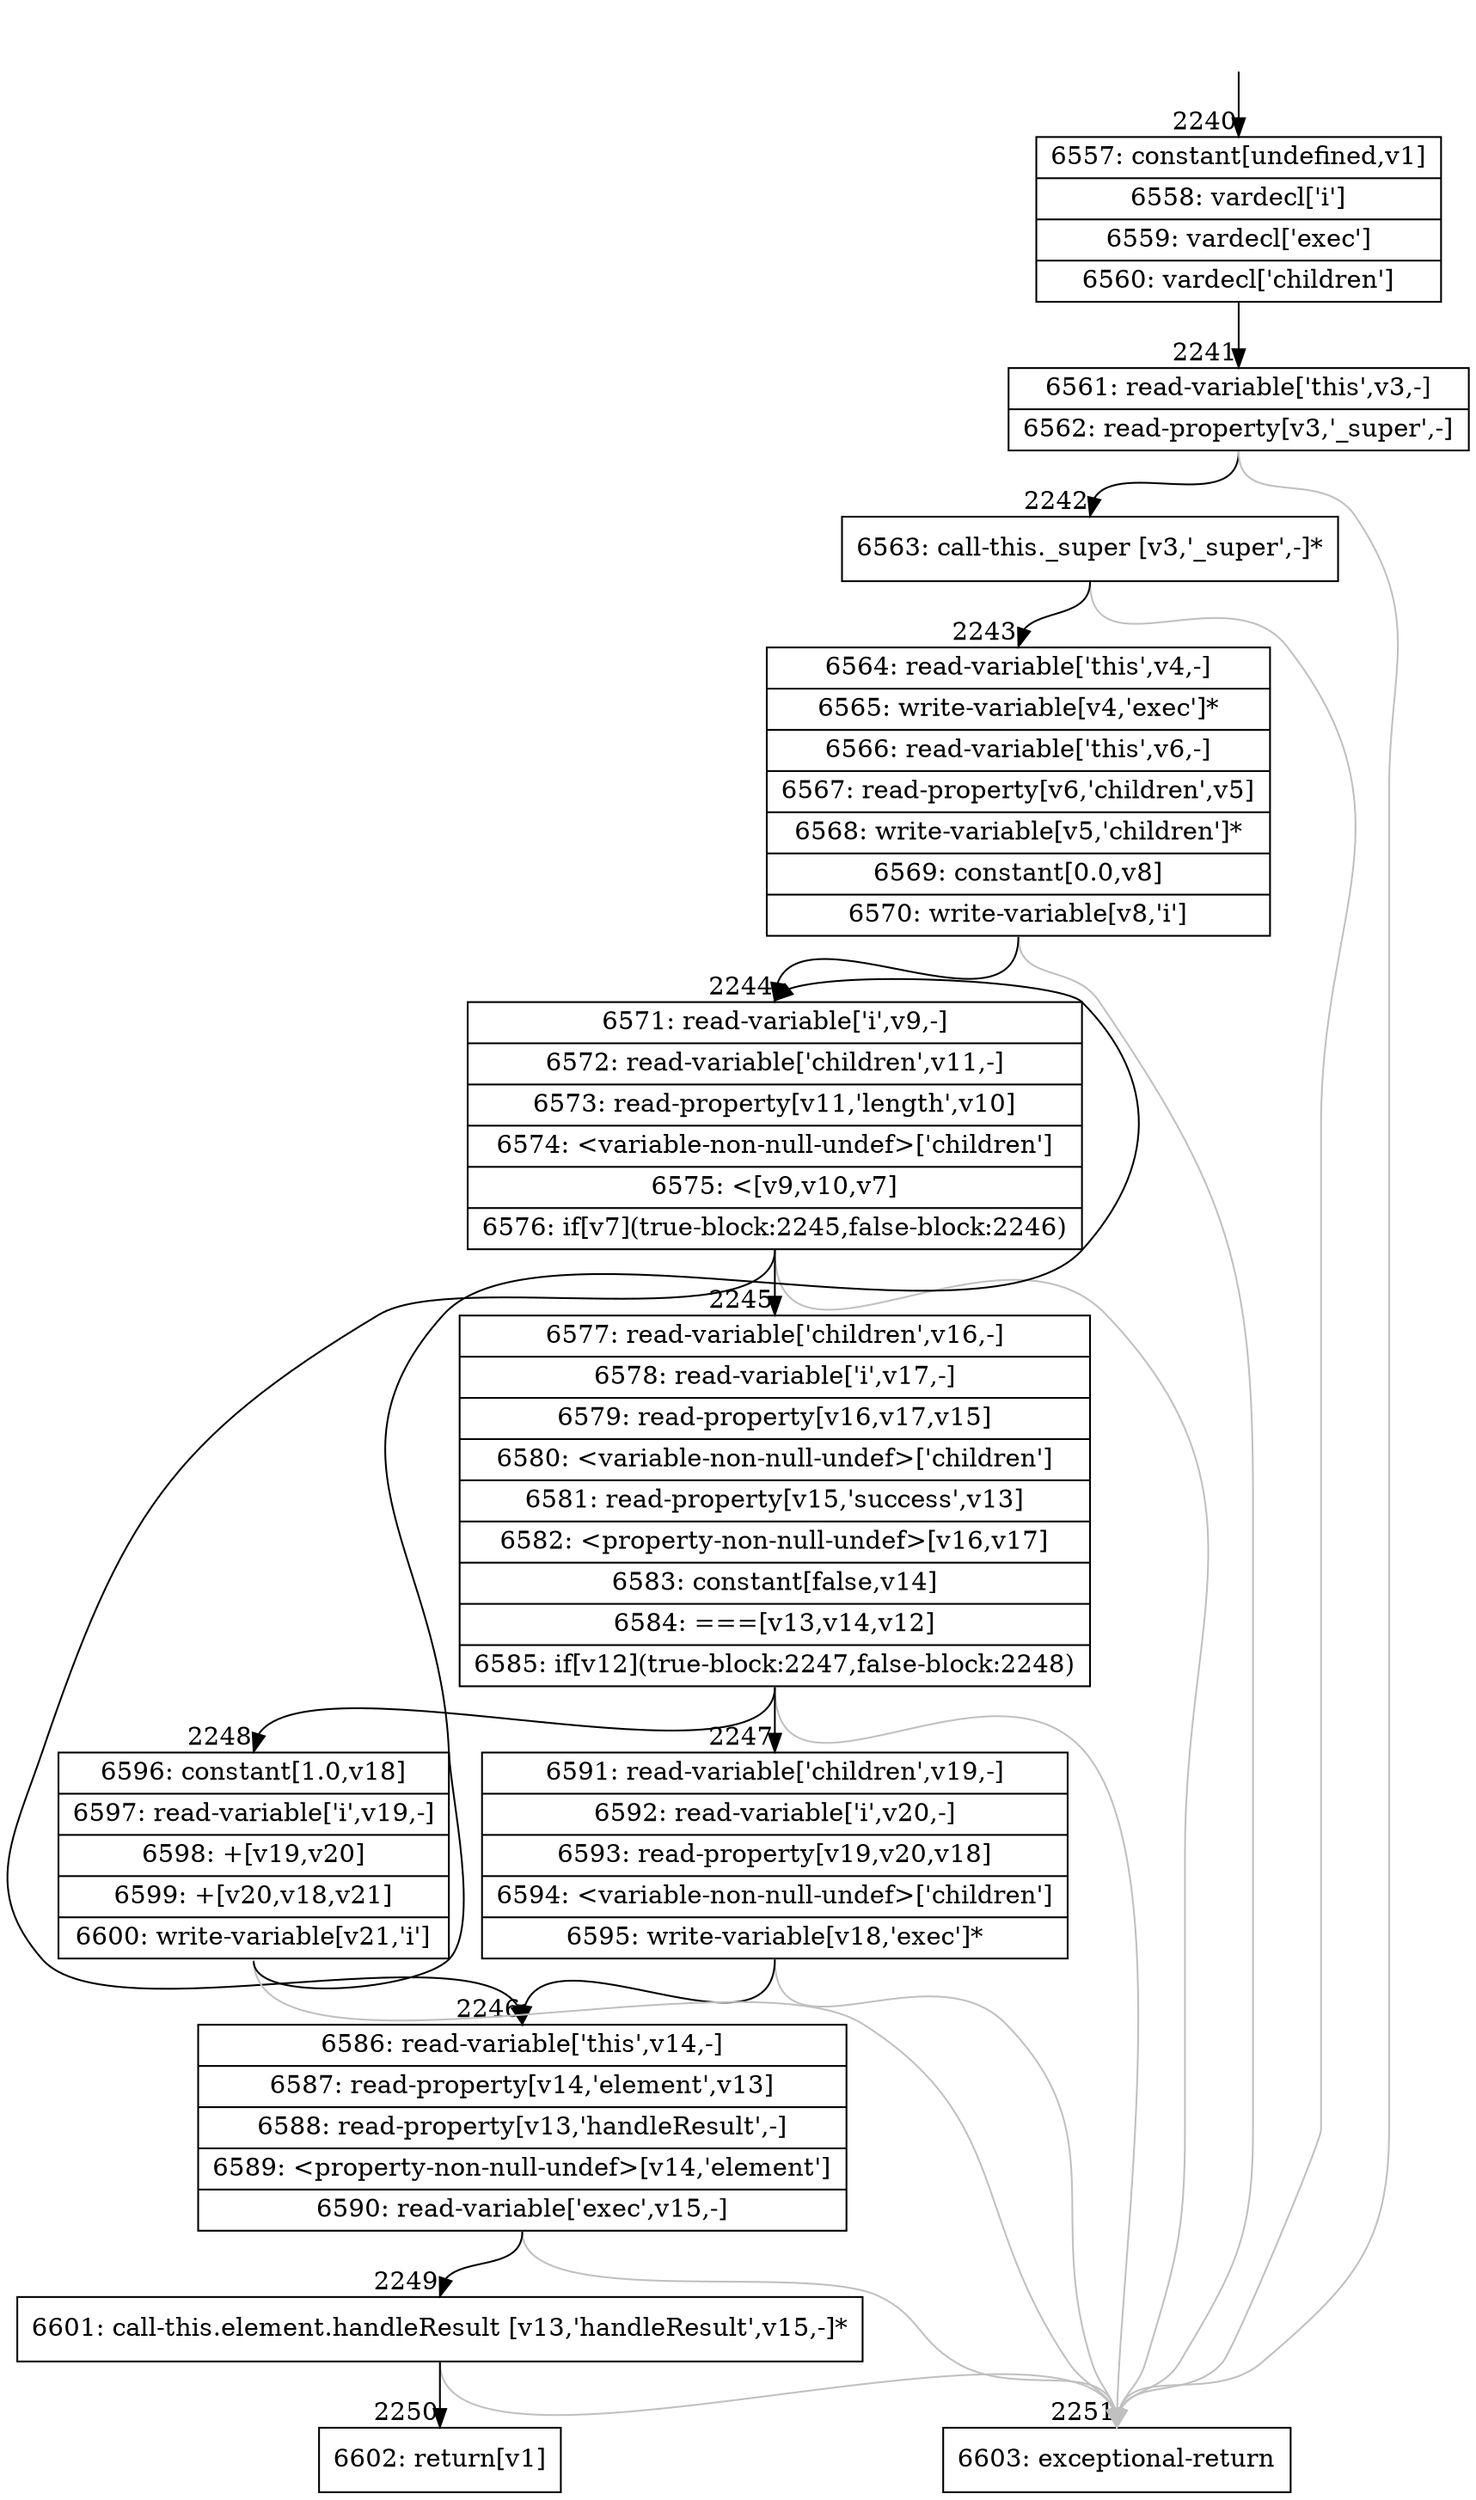 digraph {
rankdir="TD"
BB_entry185[shape=none,label=""];
BB_entry185 -> BB2240 [tailport=s, headport=n, headlabel="    2240"]
BB2240 [shape=record label="{6557: constant[undefined,v1]|6558: vardecl['i']|6559: vardecl['exec']|6560: vardecl['children']}" ] 
BB2240 -> BB2241 [tailport=s, headport=n, headlabel="      2241"]
BB2241 [shape=record label="{6561: read-variable['this',v3,-]|6562: read-property[v3,'_super',-]}" ] 
BB2241 -> BB2242 [tailport=s, headport=n, headlabel="      2242"]
BB2241 -> BB2251 [tailport=s, headport=n, color=gray, headlabel="      2251"]
BB2242 [shape=record label="{6563: call-this._super [v3,'_super',-]*}" ] 
BB2242 -> BB2243 [tailport=s, headport=n, headlabel="      2243"]
BB2242 -> BB2251 [tailport=s, headport=n, color=gray]
BB2243 [shape=record label="{6564: read-variable['this',v4,-]|6565: write-variable[v4,'exec']*|6566: read-variable['this',v6,-]|6567: read-property[v6,'children',v5]|6568: write-variable[v5,'children']*|6569: constant[0.0,v8]|6570: write-variable[v8,'i']}" ] 
BB2243 -> BB2244 [tailport=s, headport=n, headlabel="      2244"]
BB2243 -> BB2251 [tailport=s, headport=n, color=gray]
BB2244 [shape=record label="{6571: read-variable['i',v9,-]|6572: read-variable['children',v11,-]|6573: read-property[v11,'length',v10]|6574: \<variable-non-null-undef\>['children']|6575: \<[v9,v10,v7]|6576: if[v7](true-block:2245,false-block:2246)}" ] 
BB2244 -> BB2245 [tailport=s, headport=n, headlabel="      2245"]
BB2244 -> BB2246 [tailport=s, headport=n, headlabel="      2246"]
BB2244 -> BB2251 [tailport=s, headport=n, color=gray]
BB2245 [shape=record label="{6577: read-variable['children',v16,-]|6578: read-variable['i',v17,-]|6579: read-property[v16,v17,v15]|6580: \<variable-non-null-undef\>['children']|6581: read-property[v15,'success',v13]|6582: \<property-non-null-undef\>[v16,v17]|6583: constant[false,v14]|6584: ===[v13,v14,v12]|6585: if[v12](true-block:2247,false-block:2248)}" ] 
BB2245 -> BB2247 [tailport=s, headport=n, headlabel="      2247"]
BB2245 -> BB2248 [tailport=s, headport=n, headlabel="      2248"]
BB2245 -> BB2251 [tailport=s, headport=n, color=gray]
BB2246 [shape=record label="{6586: read-variable['this',v14,-]|6587: read-property[v14,'element',v13]|6588: read-property[v13,'handleResult',-]|6589: \<property-non-null-undef\>[v14,'element']|6590: read-variable['exec',v15,-]}" ] 
BB2246 -> BB2249 [tailport=s, headport=n, headlabel="      2249"]
BB2246 -> BB2251 [tailport=s, headport=n, color=gray]
BB2247 [shape=record label="{6591: read-variable['children',v19,-]|6592: read-variable['i',v20,-]|6593: read-property[v19,v20,v18]|6594: \<variable-non-null-undef\>['children']|6595: write-variable[v18,'exec']*}" ] 
BB2247 -> BB2246 [tailport=s, headport=n]
BB2247 -> BB2251 [tailport=s, headport=n, color=gray]
BB2248 [shape=record label="{6596: constant[1.0,v18]|6597: read-variable['i',v19,-]|6598: +[v19,v20]|6599: +[v20,v18,v21]|6600: write-variable[v21,'i']}" ] 
BB2248 -> BB2244 [tailport=s, headport=n]
BB2248 -> BB2251 [tailport=s, headport=n, color=gray]
BB2249 [shape=record label="{6601: call-this.element.handleResult [v13,'handleResult',v15,-]*}" ] 
BB2249 -> BB2250 [tailport=s, headport=n, headlabel="      2250"]
BB2249 -> BB2251 [tailport=s, headport=n, color=gray]
BB2250 [shape=record label="{6602: return[v1]}" ] 
BB2251 [shape=record label="{6603: exceptional-return}" ] 
//#$~ 2019
}
